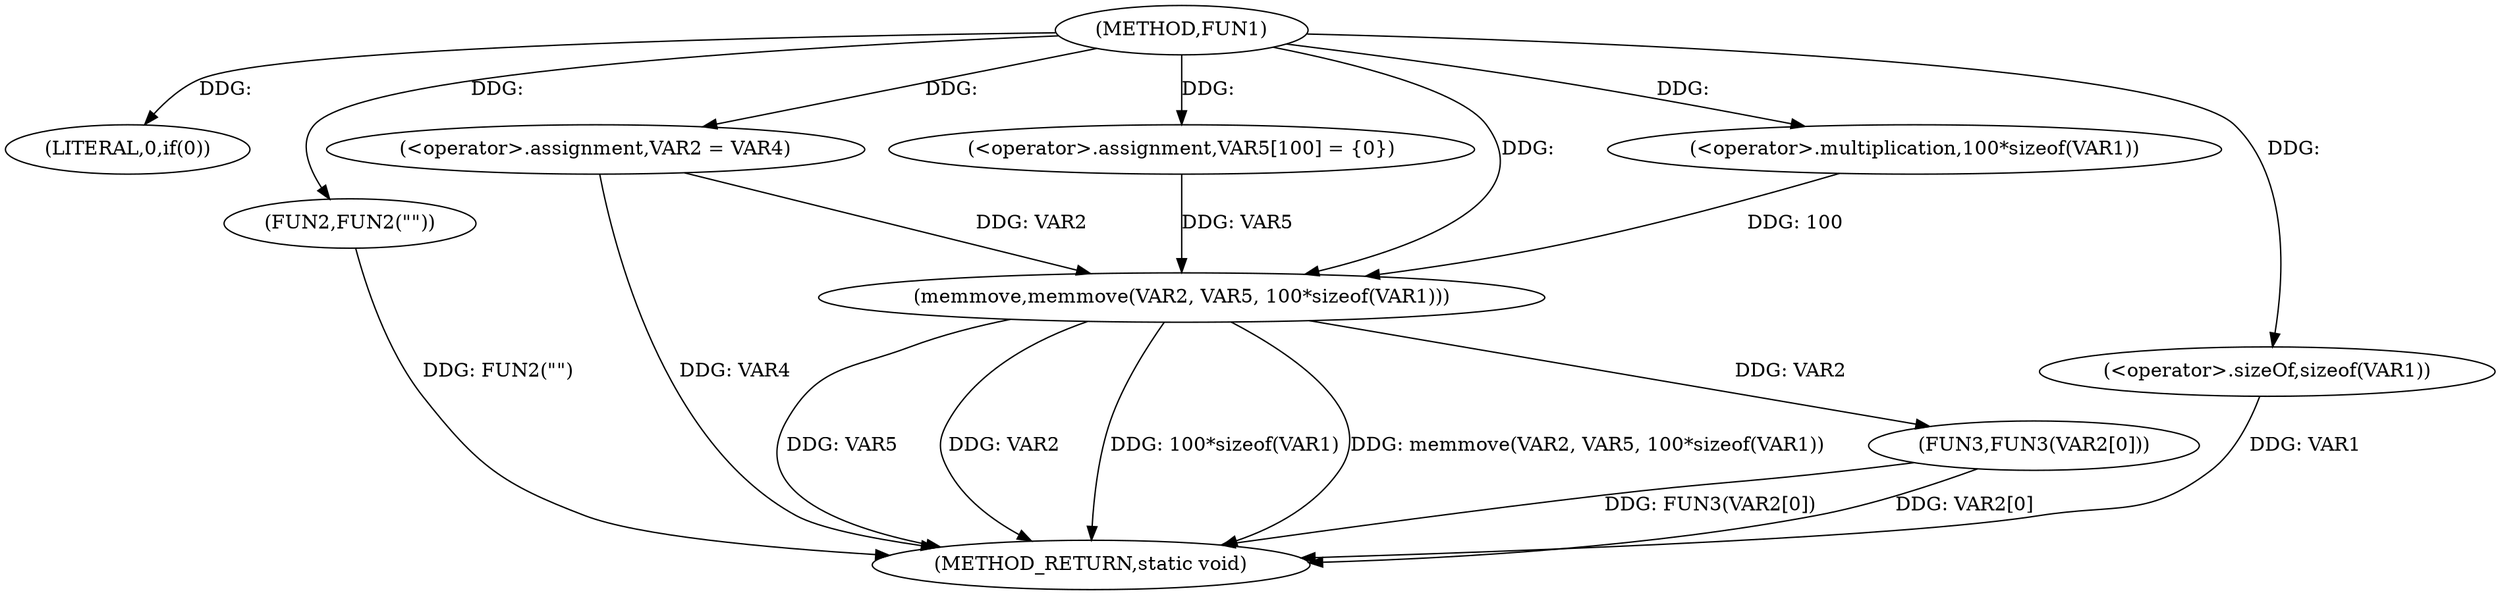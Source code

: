 digraph FUN1 {  
"1000100" [label = "(METHOD,FUN1)" ]
"1000130" [label = "(METHOD_RETURN,static void)" ]
"1000106" [label = "(LITERAL,0,if(0))" ]
"1000108" [label = "(FUN2,FUN2(\"\"))" ]
"1000112" [label = "(<operator>.assignment,VAR2 = VAR4)" ]
"1000117" [label = "(<operator>.assignment,VAR5[100] = {0})" ]
"1000119" [label = "(memmove,memmove(VAR2, VAR5, 100*sizeof(VAR1)))" ]
"1000122" [label = "(<operator>.multiplication,100*sizeof(VAR1))" ]
"1000124" [label = "(<operator>.sizeOf,sizeof(VAR1))" ]
"1000126" [label = "(FUN3,FUN3(VAR2[0]))" ]
  "1000126" -> "1000130"  [ label = "DDG: FUN3(VAR2[0])"] 
  "1000124" -> "1000130"  [ label = "DDG: VAR1"] 
  "1000108" -> "1000130"  [ label = "DDG: FUN2(\"\")"] 
  "1000112" -> "1000130"  [ label = "DDG: VAR4"] 
  "1000119" -> "1000130"  [ label = "DDG: VAR5"] 
  "1000126" -> "1000130"  [ label = "DDG: VAR2[0]"] 
  "1000119" -> "1000130"  [ label = "DDG: VAR2"] 
  "1000119" -> "1000130"  [ label = "DDG: 100*sizeof(VAR1)"] 
  "1000119" -> "1000130"  [ label = "DDG: memmove(VAR2, VAR5, 100*sizeof(VAR1))"] 
  "1000100" -> "1000106"  [ label = "DDG: "] 
  "1000100" -> "1000108"  [ label = "DDG: "] 
  "1000100" -> "1000112"  [ label = "DDG: "] 
  "1000100" -> "1000117"  [ label = "DDG: "] 
  "1000112" -> "1000119"  [ label = "DDG: VAR2"] 
  "1000100" -> "1000119"  [ label = "DDG: "] 
  "1000117" -> "1000119"  [ label = "DDG: VAR5"] 
  "1000122" -> "1000119"  [ label = "DDG: 100"] 
  "1000100" -> "1000122"  [ label = "DDG: "] 
  "1000100" -> "1000124"  [ label = "DDG: "] 
  "1000119" -> "1000126"  [ label = "DDG: VAR2"] 
}
